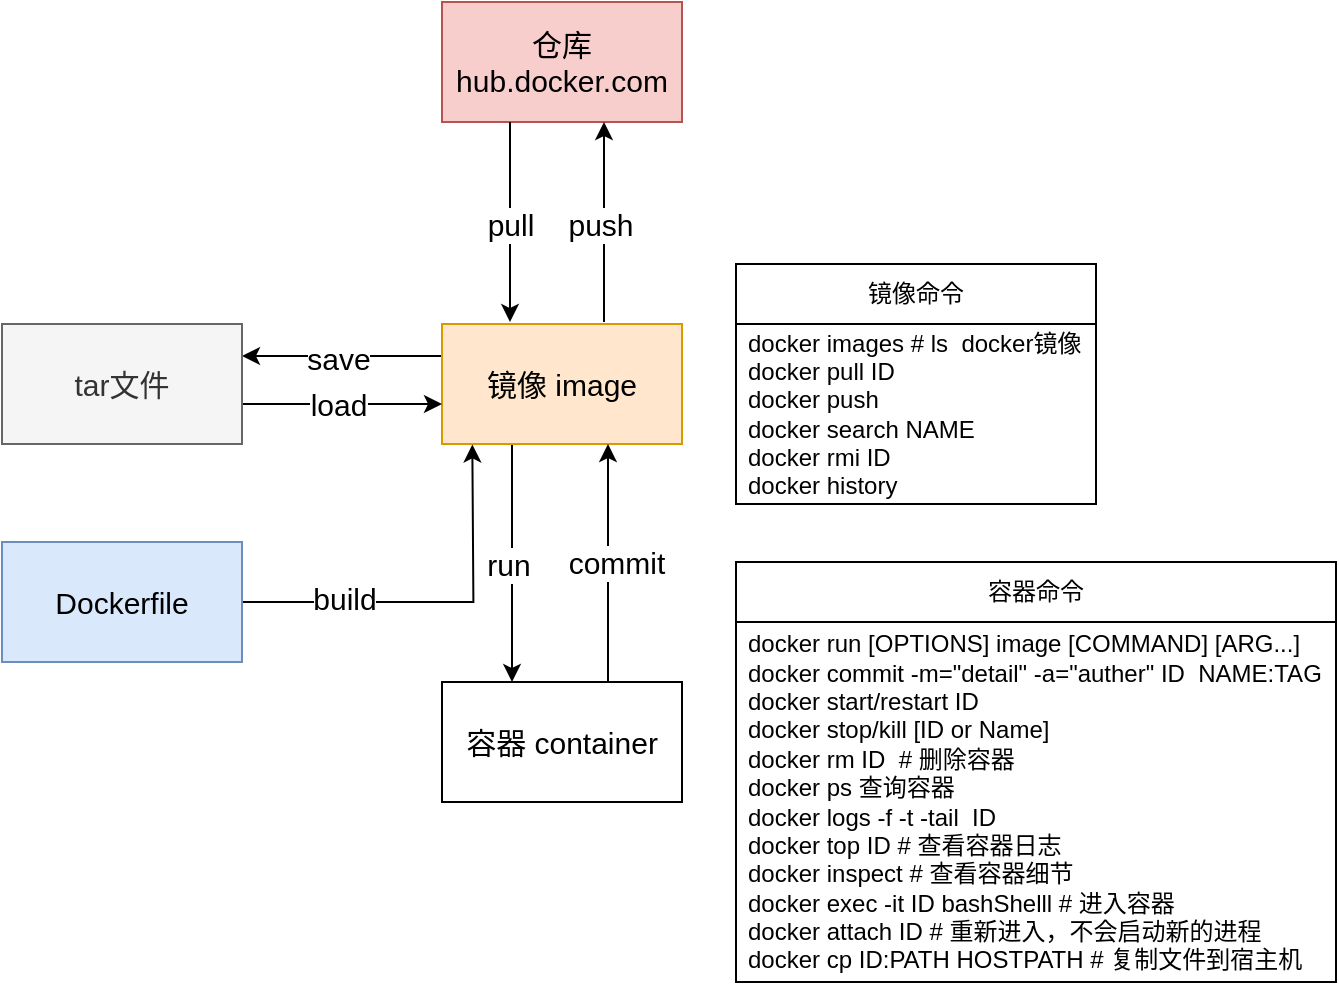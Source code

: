 <mxfile version="21.6.8" type="github">
  <diagram name="第 1 页" id="Dieb2r_4ZCmCPJevkqm0">
    <mxGraphModel dx="1077" dy="611" grid="1" gridSize="10" guides="1" tooltips="1" connect="1" arrows="1" fold="1" page="1" pageScale="1" pageWidth="827" pageHeight="1169" math="0" shadow="0">
      <root>
        <mxCell id="0" />
        <mxCell id="1" parent="0" />
        <mxCell id="-7cVYtZQI--8h56764MG-1" value="仓库&lt;br style=&quot;font-size: 15px;&quot;&gt;hub.docker.com" style="rounded=0;whiteSpace=wrap;html=1;fillColor=#f8cecc;strokeColor=#b85450;arcSize=15;fontSize=15;" vertex="1" parent="1">
          <mxGeometry x="380" y="350" width="120" height="60" as="geometry" />
        </mxCell>
        <mxCell id="-7cVYtZQI--8h56764MG-20" style="edgeStyle=orthogonalEdgeStyle;rounded=0;orthogonalLoop=1;jettySize=auto;html=1;exitX=0.25;exitY=1;exitDx=0;exitDy=0;entryX=0.25;entryY=0;entryDx=0;entryDy=0;" edge="1" parent="1">
          <mxGeometry relative="1" as="geometry">
            <mxPoint x="415" y="571" as="sourcePoint" />
            <mxPoint x="415" y="690" as="targetPoint" />
          </mxGeometry>
        </mxCell>
        <mxCell id="-7cVYtZQI--8h56764MG-21" value="run" style="edgeLabel;html=1;align=center;verticalAlign=middle;resizable=0;points=[];fontSize=15;" vertex="1" connectable="0" parent="-7cVYtZQI--8h56764MG-20">
          <mxGeometry x="-0.067" y="-2" relative="1" as="geometry">
            <mxPoint y="4" as="offset" />
          </mxGeometry>
        </mxCell>
        <mxCell id="-7cVYtZQI--8h56764MG-26" style="edgeStyle=orthogonalEdgeStyle;rounded=0;orthogonalLoop=1;jettySize=auto;html=1;entryX=1;entryY=0.5;entryDx=0;entryDy=0;" edge="1" parent="1">
          <mxGeometry relative="1" as="geometry">
            <mxPoint x="380" y="527" as="sourcePoint" />
            <mxPoint x="280" y="527" as="targetPoint" />
          </mxGeometry>
        </mxCell>
        <mxCell id="-7cVYtZQI--8h56764MG-27" value="save" style="edgeLabel;html=1;align=center;verticalAlign=middle;resizable=0;points=[];fontSize=15;" vertex="1" connectable="0" parent="-7cVYtZQI--8h56764MG-26">
          <mxGeometry x="0.036" y="1" relative="1" as="geometry">
            <mxPoint as="offset" />
          </mxGeometry>
        </mxCell>
        <mxCell id="-7cVYtZQI--8h56764MG-2" value="镜像 image" style="rounded=0;whiteSpace=wrap;html=1;fillColor=#ffe6cc;strokeColor=#d79b00;arcSize=15;fontSize=15;" vertex="1" parent="1">
          <mxGeometry x="380" y="511" width="120" height="60" as="geometry" />
        </mxCell>
        <mxCell id="-7cVYtZQI--8h56764MG-30" style="edgeStyle=orthogonalEdgeStyle;rounded=0;orthogonalLoop=1;jettySize=auto;html=1;entryX=0.068;entryY=1.004;entryDx=0;entryDy=0;entryPerimeter=0;exitX=1;exitY=0.5;exitDx=0;exitDy=0;" edge="1" parent="1" source="-7cVYtZQI--8h56764MG-3">
          <mxGeometry relative="1" as="geometry">
            <mxPoint x="287" y="649" as="sourcePoint" />
            <mxPoint x="395.16" y="571.24" as="targetPoint" />
          </mxGeometry>
        </mxCell>
        <mxCell id="-7cVYtZQI--8h56764MG-31" value="&lt;font style=&quot;font-size: 15px;&quot;&gt;build&lt;/font&gt;" style="edgeLabel;html=1;align=center;verticalAlign=middle;resizable=0;points=[];" vertex="1" connectable="0" parent="-7cVYtZQI--8h56764MG-30">
          <mxGeometry x="-0.709" y="2" relative="1" as="geometry">
            <mxPoint x="22" as="offset" />
          </mxGeometry>
        </mxCell>
        <mxCell id="-7cVYtZQI--8h56764MG-3" value="Dockerfile" style="rounded=0;whiteSpace=wrap;html=1;fillColor=#dae8fc;strokeColor=#6c8ebf;arcSize=15;fontSize=15;" vertex="1" parent="1">
          <mxGeometry x="160" y="620" width="120" height="60" as="geometry" />
        </mxCell>
        <mxCell id="-7cVYtZQI--8h56764MG-28" style="edgeStyle=orthogonalEdgeStyle;rounded=0;orthogonalLoop=1;jettySize=auto;html=1;entryX=0;entryY=0.5;entryDx=0;entryDy=0;" edge="1" parent="1">
          <mxGeometry relative="1" as="geometry">
            <mxPoint x="280" y="551" as="sourcePoint" />
            <mxPoint x="380" y="551" as="targetPoint" />
          </mxGeometry>
        </mxCell>
        <mxCell id="-7cVYtZQI--8h56764MG-29" value="load" style="edgeLabel;html=1;align=center;verticalAlign=middle;resizable=0;points=[];fontSize=15;" vertex="1" connectable="0" parent="-7cVYtZQI--8h56764MG-28">
          <mxGeometry x="-0.053" relative="1" as="geometry">
            <mxPoint as="offset" />
          </mxGeometry>
        </mxCell>
        <mxCell id="-7cVYtZQI--8h56764MG-4" value="tar文件" style="rounded=0;whiteSpace=wrap;html=1;fillColor=#f5f5f5;fontColor=#333333;strokeColor=#666666;arcSize=15;fontSize=15;" vertex="1" parent="1">
          <mxGeometry x="160" y="511" width="120" height="60" as="geometry" />
        </mxCell>
        <mxCell id="-7cVYtZQI--8h56764MG-22" style="edgeStyle=orthogonalEdgeStyle;rounded=0;orthogonalLoop=1;jettySize=auto;html=1;exitX=0.75;exitY=0;exitDx=0;exitDy=0;entryX=0.75;entryY=1;entryDx=0;entryDy=0;" edge="1" parent="1">
          <mxGeometry relative="1" as="geometry">
            <mxPoint x="463" y="690" as="sourcePoint" />
            <mxPoint x="463" y="571" as="targetPoint" />
          </mxGeometry>
        </mxCell>
        <mxCell id="-7cVYtZQI--8h56764MG-23" value="commit" style="edgeLabel;html=1;align=center;verticalAlign=middle;resizable=0;points=[];fontSize=15;" vertex="1" connectable="0" parent="-7cVYtZQI--8h56764MG-22">
          <mxGeometry x="-0.031" y="-4" relative="1" as="geometry">
            <mxPoint y="-3" as="offset" />
          </mxGeometry>
        </mxCell>
        <mxCell id="-7cVYtZQI--8h56764MG-5" value="容器 container" style="rounded=0;whiteSpace=wrap;html=1;arcSize=15;fontSize=15;" vertex="1" parent="1">
          <mxGeometry x="380" y="690" width="120" height="60" as="geometry" />
        </mxCell>
        <mxCell id="-7cVYtZQI--8h56764MG-7" value="" style="endArrow=classic;html=1;rounded=0;exitX=0.25;exitY=1;exitDx=0;exitDy=0;arcSize=15;fontSize=15;" edge="1" parent="1">
          <mxGeometry width="50" height="50" relative="1" as="geometry">
            <mxPoint x="414" y="410.0" as="sourcePoint" />
            <mxPoint x="414" y="510" as="targetPoint" />
          </mxGeometry>
        </mxCell>
        <mxCell id="-7cVYtZQI--8h56764MG-8" value="pull" style="edgeLabel;html=1;align=center;verticalAlign=middle;resizable=0;points=[];arcSize=15;fontSize=15;" vertex="1" connectable="0" parent="-7cVYtZQI--8h56764MG-7">
          <mxGeometry x="-0.063" y="2" relative="1" as="geometry">
            <mxPoint x="-2" y="4" as="offset" />
          </mxGeometry>
        </mxCell>
        <mxCell id="-7cVYtZQI--8h56764MG-10" value="" style="endArrow=classic;html=1;rounded=0;entryX=0.75;entryY=1;entryDx=0;entryDy=0;" edge="1" parent="1">
          <mxGeometry width="50" height="50" relative="1" as="geometry">
            <mxPoint x="461" y="510" as="sourcePoint" />
            <mxPoint x="461" y="410.0" as="targetPoint" />
          </mxGeometry>
        </mxCell>
        <mxCell id="-7cVYtZQI--8h56764MG-11" value="&lt;font style=&quot;font-size: 15px;&quot;&gt;push&lt;/font&gt;" style="edgeLabel;html=1;align=center;verticalAlign=middle;resizable=0;points=[];" vertex="1" connectable="0" parent="-7cVYtZQI--8h56764MG-10">
          <mxGeometry x="-0.019" y="2" relative="1" as="geometry">
            <mxPoint as="offset" />
          </mxGeometry>
        </mxCell>
        <mxCell id="-7cVYtZQI--8h56764MG-12" value="镜像命令" style="swimlane;fontStyle=0;childLayout=stackLayout;horizontal=1;startSize=30;horizontalStack=0;resizeParent=1;resizeParentMax=0;resizeLast=0;collapsible=1;marginBottom=0;whiteSpace=wrap;html=1;" vertex="1" parent="1">
          <mxGeometry x="527" y="481" width="180" height="120" as="geometry">
            <mxRectangle x="550" y="470" width="90" height="30" as="alternateBounds" />
          </mxGeometry>
        </mxCell>
        <mxCell id="-7cVYtZQI--8h56764MG-13" value="docker images # ls&amp;nbsp; docker镜像&lt;br&gt;docker pull ID&lt;br&gt;docker push&lt;br&gt;docker search NAME&lt;br&gt;docker rmi ID&lt;br&gt;docker history" style="text;strokeColor=none;fillColor=none;align=left;verticalAlign=middle;spacingLeft=4;spacingRight=4;overflow=hidden;points=[[0,0.5],[1,0.5]];portConstraint=eastwest;rotatable=0;whiteSpace=wrap;html=1;" vertex="1" parent="-7cVYtZQI--8h56764MG-12">
          <mxGeometry y="30" width="180" height="90" as="geometry" />
        </mxCell>
        <mxCell id="-7cVYtZQI--8h56764MG-16" value="容器命令" style="swimlane;fontStyle=0;childLayout=stackLayout;horizontal=1;startSize=30;horizontalStack=0;resizeParent=1;resizeParentMax=0;resizeLast=0;collapsible=1;marginBottom=0;whiteSpace=wrap;html=1;" vertex="1" parent="1">
          <mxGeometry x="527" y="630" width="300" height="210" as="geometry" />
        </mxCell>
        <mxCell id="-7cVYtZQI--8h56764MG-17" value="docker run [OPTIONS] image [COMMAND] [ARG...]&lt;br&gt;docker commit -m=&quot;detail&quot; -a=&quot;auther&quot; ID&amp;nbsp; NAME:TAG&lt;br&gt;docker start/restart ID&lt;br&gt;docker stop/kill [ID or Name]&lt;br&gt;docker rm ID&amp;nbsp; # 删除容器&lt;br&gt;docker ps 查询容器&lt;br&gt;docker logs -f -t -tail&amp;nbsp; ID&lt;br&gt;docker top ID # 查看容器日志&lt;br&gt;docker inspect # 查看容器细节&lt;br&gt;docker exec -it ID bashShelll # 进入容器&amp;nbsp;&lt;br&gt;docker attach ID # 重新进入，不会启动新的进程&lt;br&gt;docker cp ID:PATH HOSTPATH # 复制文件到宿主机" style="text;strokeColor=none;fillColor=none;align=left;verticalAlign=middle;spacingLeft=4;spacingRight=4;overflow=hidden;points=[[0,0.5],[1,0.5]];portConstraint=eastwest;rotatable=0;whiteSpace=wrap;html=1;" vertex="1" parent="-7cVYtZQI--8h56764MG-16">
          <mxGeometry y="30" width="300" height="180" as="geometry" />
        </mxCell>
      </root>
    </mxGraphModel>
  </diagram>
</mxfile>
